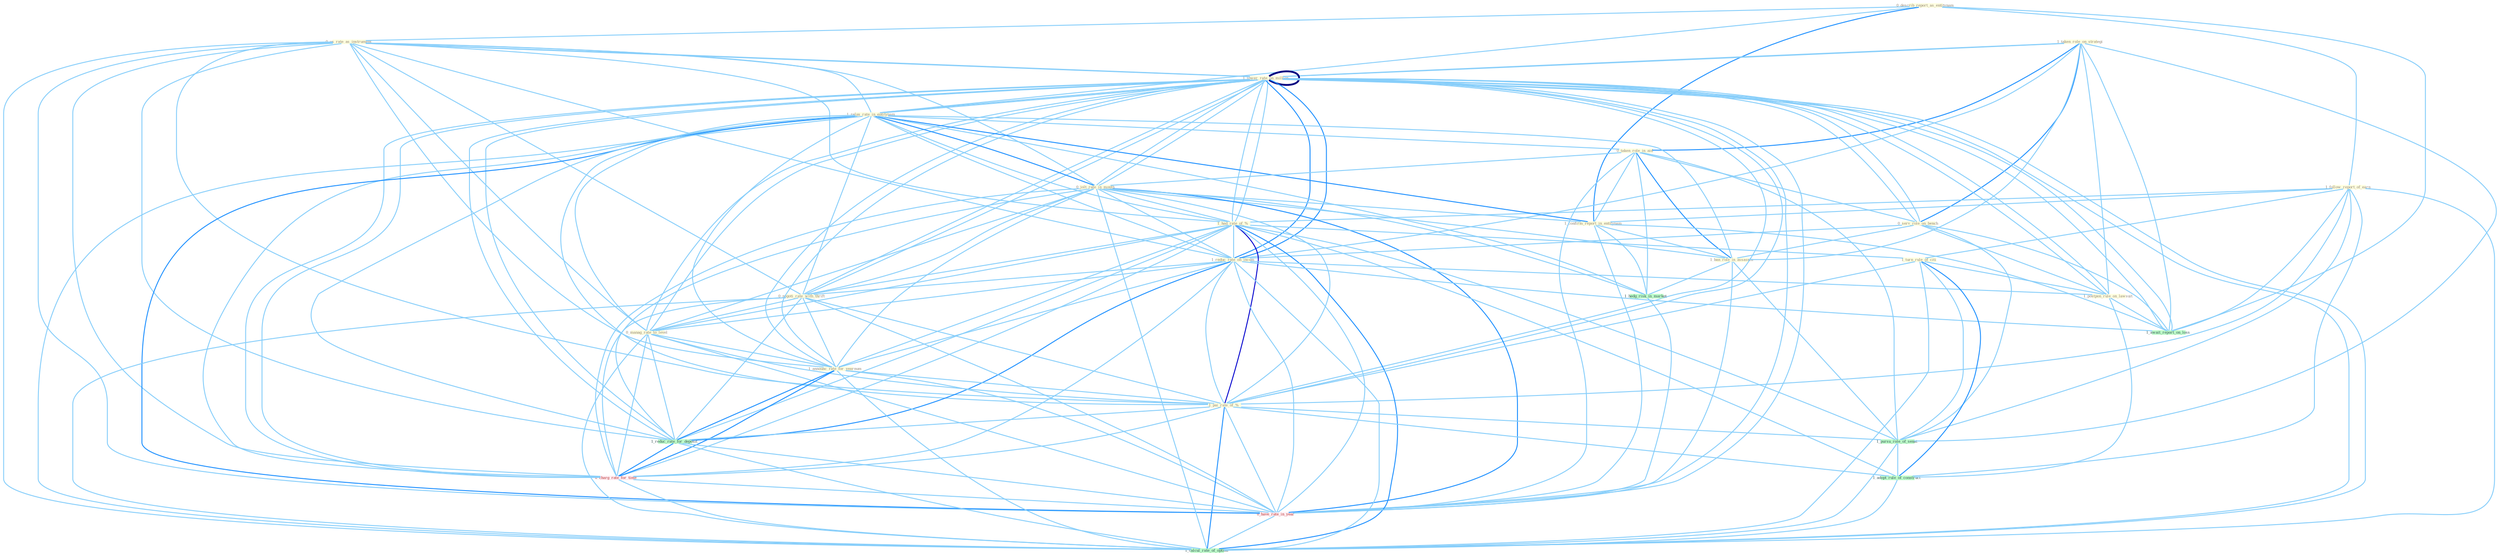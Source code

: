 Graph G{ 
    node
    [shape=polygon,style=filled,width=.5,height=.06,color="#BDFCC9",fixedsize=true,fontsize=4,
    fontcolor="#2f4f4f"];
    {node
    [color="#ffffe0", fontcolor="#8b7d6b"] "0_describ_report_as_entitynam " "0_us_rate_as_instrument " "1_taken_role_on_strategi " "1_lower_rate_on_million " "1_follow_report_of_earn " "1_relax_rate_in_entitynam " "1_lower_rate_on_million " "0_taken_role_in_aid " "0_jolt_rate_in_month " "1_confirm_report_in_entitynam " "0_serv_role_on_bench " "1_had_rate_of_% " "1_reduc_rate_on_incom " "0_negoti_rate_with_thrift " "1_turn_rule_of_citi " "0_manag_rate_to_level " "1_announc_rate_for_yearnum " "1_postpon_rule_on_lawsuit " "1_ban_role_in_assassin " "1_pai_rate_of_% "}
{node [color="#fff0f5", fontcolor="#b22222"] "0_charg_rate_for_time " "0_have_rate_in_year "}
edge [color="#B0E2FF"];

	"0_describ_report_as_entitynam " -- "0_us_rate_as_instrument " [w="1", color="#87cefa" ];
	"0_describ_report_as_entitynam " -- "1_follow_report_of_earn " [w="1", color="#87cefa" ];
	"0_describ_report_as_entitynam " -- "1_relax_rate_in_entitynam " [w="1", color="#87cefa" ];
	"0_describ_report_as_entitynam " -- "1_confirm_report_in_entitynam " [w="2", color="#1e90ff" , len=0.8];
	"0_describ_report_as_entitynam " -- "1_await_report_on_loss " [w="1", color="#87cefa" ];
	"0_us_rate_as_instrument " -- "1_lower_rate_on_million " [w="1", color="#87cefa" ];
	"0_us_rate_as_instrument " -- "1_relax_rate_in_entitynam " [w="1", color="#87cefa" ];
	"0_us_rate_as_instrument " -- "1_lower_rate_on_million " [w="1", color="#87cefa" ];
	"0_us_rate_as_instrument " -- "0_jolt_rate_in_month " [w="1", color="#87cefa" ];
	"0_us_rate_as_instrument " -- "1_had_rate_of_% " [w="1", color="#87cefa" ];
	"0_us_rate_as_instrument " -- "1_reduc_rate_on_incom " [w="1", color="#87cefa" ];
	"0_us_rate_as_instrument " -- "0_negoti_rate_with_thrift " [w="1", color="#87cefa" ];
	"0_us_rate_as_instrument " -- "0_manag_rate_to_level " [w="1", color="#87cefa" ];
	"0_us_rate_as_instrument " -- "1_announc_rate_for_yearnum " [w="1", color="#87cefa" ];
	"0_us_rate_as_instrument " -- "1_pai_rate_of_% " [w="1", color="#87cefa" ];
	"0_us_rate_as_instrument " -- "1_reduc_rate_for_deposit " [w="1", color="#87cefa" ];
	"0_us_rate_as_instrument " -- "0_charg_rate_for_time " [w="1", color="#87cefa" ];
	"0_us_rate_as_instrument " -- "0_have_rate_in_year " [w="1", color="#87cefa" ];
	"0_us_rate_as_instrument " -- "1_calcul_rate_of_option " [w="1", color="#87cefa" ];
	"1_taken_role_on_strategi " -- "1_lower_rate_on_million " [w="1", color="#87cefa" ];
	"1_taken_role_on_strategi " -- "1_lower_rate_on_million " [w="1", color="#87cefa" ];
	"1_taken_role_on_strategi " -- "0_taken_role_in_aid " [w="2", color="#1e90ff" , len=0.8];
	"1_taken_role_on_strategi " -- "0_serv_role_on_bench " [w="2", color="#1e90ff" , len=0.8];
	"1_taken_role_on_strategi " -- "1_reduc_rate_on_incom " [w="1", color="#87cefa" ];
	"1_taken_role_on_strategi " -- "1_postpon_rule_on_lawsuit " [w="1", color="#87cefa" ];
	"1_taken_role_on_strategi " -- "1_ban_role_in_assassin " [w="1", color="#87cefa" ];
	"1_taken_role_on_strategi " -- "1_pursu_role_of_senat " [w="1", color="#87cefa" ];
	"1_taken_role_on_strategi " -- "1_await_report_on_loss " [w="1", color="#87cefa" ];
	"1_lower_rate_on_million " -- "1_relax_rate_in_entitynam " [w="1", color="#87cefa" ];
	"1_lower_rate_on_million " -- "1_lower_rate_on_million " [w="4", style=bold, color="#000080", len=0.4];
	"1_lower_rate_on_million " -- "0_jolt_rate_in_month " [w="1", color="#87cefa" ];
	"1_lower_rate_on_million " -- "0_serv_role_on_bench " [w="1", color="#87cefa" ];
	"1_lower_rate_on_million " -- "1_had_rate_of_% " [w="1", color="#87cefa" ];
	"1_lower_rate_on_million " -- "1_reduc_rate_on_incom " [w="2", color="#1e90ff" , len=0.8];
	"1_lower_rate_on_million " -- "0_negoti_rate_with_thrift " [w="1", color="#87cefa" ];
	"1_lower_rate_on_million " -- "0_manag_rate_to_level " [w="1", color="#87cefa" ];
	"1_lower_rate_on_million " -- "1_announc_rate_for_yearnum " [w="1", color="#87cefa" ];
	"1_lower_rate_on_million " -- "1_postpon_rule_on_lawsuit " [w="1", color="#87cefa" ];
	"1_lower_rate_on_million " -- "1_pai_rate_of_% " [w="1", color="#87cefa" ];
	"1_lower_rate_on_million " -- "1_await_report_on_loss " [w="1", color="#87cefa" ];
	"1_lower_rate_on_million " -- "1_reduc_rate_for_deposit " [w="1", color="#87cefa" ];
	"1_lower_rate_on_million " -- "0_charg_rate_for_time " [w="1", color="#87cefa" ];
	"1_lower_rate_on_million " -- "0_have_rate_in_year " [w="1", color="#87cefa" ];
	"1_lower_rate_on_million " -- "1_calcul_rate_of_option " [w="1", color="#87cefa" ];
	"1_follow_report_of_earn " -- "1_confirm_report_in_entitynam " [w="1", color="#87cefa" ];
	"1_follow_report_of_earn " -- "1_had_rate_of_% " [w="1", color="#87cefa" ];
	"1_follow_report_of_earn " -- "1_turn_rule_of_citi " [w="1", color="#87cefa" ];
	"1_follow_report_of_earn " -- "1_pai_rate_of_% " [w="1", color="#87cefa" ];
	"1_follow_report_of_earn " -- "1_pursu_role_of_senat " [w="1", color="#87cefa" ];
	"1_follow_report_of_earn " -- "1_await_report_on_loss " [w="1", color="#87cefa" ];
	"1_follow_report_of_earn " -- "1_adopt_rule_of_construct " [w="1", color="#87cefa" ];
	"1_follow_report_of_earn " -- "1_calcul_rate_of_option " [w="1", color="#87cefa" ];
	"1_relax_rate_in_entitynam " -- "1_lower_rate_on_million " [w="1", color="#87cefa" ];
	"1_relax_rate_in_entitynam " -- "0_taken_role_in_aid " [w="1", color="#87cefa" ];
	"1_relax_rate_in_entitynam " -- "0_jolt_rate_in_month " [w="2", color="#1e90ff" , len=0.8];
	"1_relax_rate_in_entitynam " -- "1_confirm_report_in_entitynam " [w="2", color="#1e90ff" , len=0.8];
	"1_relax_rate_in_entitynam " -- "1_had_rate_of_% " [w="1", color="#87cefa" ];
	"1_relax_rate_in_entitynam " -- "1_reduc_rate_on_incom " [w="1", color="#87cefa" ];
	"1_relax_rate_in_entitynam " -- "0_negoti_rate_with_thrift " [w="1", color="#87cefa" ];
	"1_relax_rate_in_entitynam " -- "0_manag_rate_to_level " [w="1", color="#87cefa" ];
	"1_relax_rate_in_entitynam " -- "1_announc_rate_for_yearnum " [w="1", color="#87cefa" ];
	"1_relax_rate_in_entitynam " -- "1_ban_role_in_assassin " [w="1", color="#87cefa" ];
	"1_relax_rate_in_entitynam " -- "1_pai_rate_of_% " [w="1", color="#87cefa" ];
	"1_relax_rate_in_entitynam " -- "1_reduc_rate_for_deposit " [w="1", color="#87cefa" ];
	"1_relax_rate_in_entitynam " -- "0_charg_rate_for_time " [w="1", color="#87cefa" ];
	"1_relax_rate_in_entitynam " -- "1_hedg_risk_in_market " [w="1", color="#87cefa" ];
	"1_relax_rate_in_entitynam " -- "0_have_rate_in_year " [w="2", color="#1e90ff" , len=0.8];
	"1_relax_rate_in_entitynam " -- "1_calcul_rate_of_option " [w="1", color="#87cefa" ];
	"1_lower_rate_on_million " -- "0_jolt_rate_in_month " [w="1", color="#87cefa" ];
	"1_lower_rate_on_million " -- "0_serv_role_on_bench " [w="1", color="#87cefa" ];
	"1_lower_rate_on_million " -- "1_had_rate_of_% " [w="1", color="#87cefa" ];
	"1_lower_rate_on_million " -- "1_reduc_rate_on_incom " [w="2", color="#1e90ff" , len=0.8];
	"1_lower_rate_on_million " -- "0_negoti_rate_with_thrift " [w="1", color="#87cefa" ];
	"1_lower_rate_on_million " -- "0_manag_rate_to_level " [w="1", color="#87cefa" ];
	"1_lower_rate_on_million " -- "1_announc_rate_for_yearnum " [w="1", color="#87cefa" ];
	"1_lower_rate_on_million " -- "1_postpon_rule_on_lawsuit " [w="1", color="#87cefa" ];
	"1_lower_rate_on_million " -- "1_pai_rate_of_% " [w="1", color="#87cefa" ];
	"1_lower_rate_on_million " -- "1_await_report_on_loss " [w="1", color="#87cefa" ];
	"1_lower_rate_on_million " -- "1_reduc_rate_for_deposit " [w="1", color="#87cefa" ];
	"1_lower_rate_on_million " -- "0_charg_rate_for_time " [w="1", color="#87cefa" ];
	"1_lower_rate_on_million " -- "0_have_rate_in_year " [w="1", color="#87cefa" ];
	"1_lower_rate_on_million " -- "1_calcul_rate_of_option " [w="1", color="#87cefa" ];
	"0_taken_role_in_aid " -- "0_jolt_rate_in_month " [w="1", color="#87cefa" ];
	"0_taken_role_in_aid " -- "1_confirm_report_in_entitynam " [w="1", color="#87cefa" ];
	"0_taken_role_in_aid " -- "0_serv_role_on_bench " [w="1", color="#87cefa" ];
	"0_taken_role_in_aid " -- "1_ban_role_in_assassin " [w="2", color="#1e90ff" , len=0.8];
	"0_taken_role_in_aid " -- "1_pursu_role_of_senat " [w="1", color="#87cefa" ];
	"0_taken_role_in_aid " -- "1_hedg_risk_in_market " [w="1", color="#87cefa" ];
	"0_taken_role_in_aid " -- "0_have_rate_in_year " [w="1", color="#87cefa" ];
	"0_jolt_rate_in_month " -- "1_confirm_report_in_entitynam " [w="1", color="#87cefa" ];
	"0_jolt_rate_in_month " -- "1_had_rate_of_% " [w="1", color="#87cefa" ];
	"0_jolt_rate_in_month " -- "1_reduc_rate_on_incom " [w="1", color="#87cefa" ];
	"0_jolt_rate_in_month " -- "0_negoti_rate_with_thrift " [w="1", color="#87cefa" ];
	"0_jolt_rate_in_month " -- "0_manag_rate_to_level " [w="1", color="#87cefa" ];
	"0_jolt_rate_in_month " -- "1_announc_rate_for_yearnum " [w="1", color="#87cefa" ];
	"0_jolt_rate_in_month " -- "1_ban_role_in_assassin " [w="1", color="#87cefa" ];
	"0_jolt_rate_in_month " -- "1_pai_rate_of_% " [w="1", color="#87cefa" ];
	"0_jolt_rate_in_month " -- "1_reduc_rate_for_deposit " [w="1", color="#87cefa" ];
	"0_jolt_rate_in_month " -- "0_charg_rate_for_time " [w="1", color="#87cefa" ];
	"0_jolt_rate_in_month " -- "1_hedg_risk_in_market " [w="1", color="#87cefa" ];
	"0_jolt_rate_in_month " -- "0_have_rate_in_year " [w="2", color="#1e90ff" , len=0.8];
	"0_jolt_rate_in_month " -- "1_calcul_rate_of_option " [w="1", color="#87cefa" ];
	"1_confirm_report_in_entitynam " -- "1_ban_role_in_assassin " [w="1", color="#87cefa" ];
	"1_confirm_report_in_entitynam " -- "1_await_report_on_loss " [w="1", color="#87cefa" ];
	"1_confirm_report_in_entitynam " -- "1_hedg_risk_in_market " [w="1", color="#87cefa" ];
	"1_confirm_report_in_entitynam " -- "0_have_rate_in_year " [w="1", color="#87cefa" ];
	"0_serv_role_on_bench " -- "1_reduc_rate_on_incom " [w="1", color="#87cefa" ];
	"0_serv_role_on_bench " -- "1_postpon_rule_on_lawsuit " [w="1", color="#87cefa" ];
	"0_serv_role_on_bench " -- "1_ban_role_in_assassin " [w="1", color="#87cefa" ];
	"0_serv_role_on_bench " -- "1_pursu_role_of_senat " [w="1", color="#87cefa" ];
	"0_serv_role_on_bench " -- "1_await_report_on_loss " [w="1", color="#87cefa" ];
	"1_had_rate_of_% " -- "1_reduc_rate_on_incom " [w="1", color="#87cefa" ];
	"1_had_rate_of_% " -- "0_negoti_rate_with_thrift " [w="1", color="#87cefa" ];
	"1_had_rate_of_% " -- "1_turn_rule_of_citi " [w="1", color="#87cefa" ];
	"1_had_rate_of_% " -- "0_manag_rate_to_level " [w="1", color="#87cefa" ];
	"1_had_rate_of_% " -- "1_announc_rate_for_yearnum " [w="1", color="#87cefa" ];
	"1_had_rate_of_% " -- "1_pai_rate_of_% " [w="3", color="#0000cd" , len=0.6];
	"1_had_rate_of_% " -- "1_pursu_role_of_senat " [w="1", color="#87cefa" ];
	"1_had_rate_of_% " -- "1_reduc_rate_for_deposit " [w="1", color="#87cefa" ];
	"1_had_rate_of_% " -- "0_charg_rate_for_time " [w="1", color="#87cefa" ];
	"1_had_rate_of_% " -- "1_adopt_rule_of_construct " [w="1", color="#87cefa" ];
	"1_had_rate_of_% " -- "0_have_rate_in_year " [w="1", color="#87cefa" ];
	"1_had_rate_of_% " -- "1_calcul_rate_of_option " [w="2", color="#1e90ff" , len=0.8];
	"1_reduc_rate_on_incom " -- "0_negoti_rate_with_thrift " [w="1", color="#87cefa" ];
	"1_reduc_rate_on_incom " -- "0_manag_rate_to_level " [w="1", color="#87cefa" ];
	"1_reduc_rate_on_incom " -- "1_announc_rate_for_yearnum " [w="1", color="#87cefa" ];
	"1_reduc_rate_on_incom " -- "1_postpon_rule_on_lawsuit " [w="1", color="#87cefa" ];
	"1_reduc_rate_on_incom " -- "1_pai_rate_of_% " [w="1", color="#87cefa" ];
	"1_reduc_rate_on_incom " -- "1_await_report_on_loss " [w="1", color="#87cefa" ];
	"1_reduc_rate_on_incom " -- "1_reduc_rate_for_deposit " [w="2", color="#1e90ff" , len=0.8];
	"1_reduc_rate_on_incom " -- "0_charg_rate_for_time " [w="1", color="#87cefa" ];
	"1_reduc_rate_on_incom " -- "0_have_rate_in_year " [w="1", color="#87cefa" ];
	"1_reduc_rate_on_incom " -- "1_calcul_rate_of_option " [w="1", color="#87cefa" ];
	"0_negoti_rate_with_thrift " -- "0_manag_rate_to_level " [w="1", color="#87cefa" ];
	"0_negoti_rate_with_thrift " -- "1_announc_rate_for_yearnum " [w="1", color="#87cefa" ];
	"0_negoti_rate_with_thrift " -- "1_pai_rate_of_% " [w="1", color="#87cefa" ];
	"0_negoti_rate_with_thrift " -- "1_reduc_rate_for_deposit " [w="1", color="#87cefa" ];
	"0_negoti_rate_with_thrift " -- "0_charg_rate_for_time " [w="1", color="#87cefa" ];
	"0_negoti_rate_with_thrift " -- "0_have_rate_in_year " [w="1", color="#87cefa" ];
	"0_negoti_rate_with_thrift " -- "1_calcul_rate_of_option " [w="1", color="#87cefa" ];
	"1_turn_rule_of_citi " -- "1_postpon_rule_on_lawsuit " [w="1", color="#87cefa" ];
	"1_turn_rule_of_citi " -- "1_pai_rate_of_% " [w="1", color="#87cefa" ];
	"1_turn_rule_of_citi " -- "1_pursu_role_of_senat " [w="1", color="#87cefa" ];
	"1_turn_rule_of_citi " -- "1_adopt_rule_of_construct " [w="2", color="#1e90ff" , len=0.8];
	"1_turn_rule_of_citi " -- "1_calcul_rate_of_option " [w="1", color="#87cefa" ];
	"0_manag_rate_to_level " -- "1_announc_rate_for_yearnum " [w="1", color="#87cefa" ];
	"0_manag_rate_to_level " -- "1_pai_rate_of_% " [w="1", color="#87cefa" ];
	"0_manag_rate_to_level " -- "1_reduc_rate_for_deposit " [w="1", color="#87cefa" ];
	"0_manag_rate_to_level " -- "0_charg_rate_for_time " [w="1", color="#87cefa" ];
	"0_manag_rate_to_level " -- "0_have_rate_in_year " [w="1", color="#87cefa" ];
	"0_manag_rate_to_level " -- "1_calcul_rate_of_option " [w="1", color="#87cefa" ];
	"1_announc_rate_for_yearnum " -- "1_pai_rate_of_% " [w="1", color="#87cefa" ];
	"1_announc_rate_for_yearnum " -- "1_reduc_rate_for_deposit " [w="2", color="#1e90ff" , len=0.8];
	"1_announc_rate_for_yearnum " -- "0_charg_rate_for_time " [w="2", color="#1e90ff" , len=0.8];
	"1_announc_rate_for_yearnum " -- "0_have_rate_in_year " [w="1", color="#87cefa" ];
	"1_announc_rate_for_yearnum " -- "1_calcul_rate_of_option " [w="1", color="#87cefa" ];
	"1_postpon_rule_on_lawsuit " -- "1_await_report_on_loss " [w="1", color="#87cefa" ];
	"1_postpon_rule_on_lawsuit " -- "1_adopt_rule_of_construct " [w="1", color="#87cefa" ];
	"1_ban_role_in_assassin " -- "1_pursu_role_of_senat " [w="1", color="#87cefa" ];
	"1_ban_role_in_assassin " -- "1_hedg_risk_in_market " [w="1", color="#87cefa" ];
	"1_ban_role_in_assassin " -- "0_have_rate_in_year " [w="1", color="#87cefa" ];
	"1_pai_rate_of_% " -- "1_pursu_role_of_senat " [w="1", color="#87cefa" ];
	"1_pai_rate_of_% " -- "1_reduc_rate_for_deposit " [w="1", color="#87cefa" ];
	"1_pai_rate_of_% " -- "0_charg_rate_for_time " [w="1", color="#87cefa" ];
	"1_pai_rate_of_% " -- "1_adopt_rule_of_construct " [w="1", color="#87cefa" ];
	"1_pai_rate_of_% " -- "0_have_rate_in_year " [w="1", color="#87cefa" ];
	"1_pai_rate_of_% " -- "1_calcul_rate_of_option " [w="2", color="#1e90ff" , len=0.8];
	"1_pursu_role_of_senat " -- "1_adopt_rule_of_construct " [w="1", color="#87cefa" ];
	"1_pursu_role_of_senat " -- "1_calcul_rate_of_option " [w="1", color="#87cefa" ];
	"1_reduc_rate_for_deposit " -- "0_charg_rate_for_time " [w="2", color="#1e90ff" , len=0.8];
	"1_reduc_rate_for_deposit " -- "0_have_rate_in_year " [w="1", color="#87cefa" ];
	"1_reduc_rate_for_deposit " -- "1_calcul_rate_of_option " [w="1", color="#87cefa" ];
	"0_charg_rate_for_time " -- "0_have_rate_in_year " [w="1", color="#87cefa" ];
	"0_charg_rate_for_time " -- "1_calcul_rate_of_option " [w="1", color="#87cefa" ];
	"1_adopt_rule_of_construct " -- "1_calcul_rate_of_option " [w="1", color="#87cefa" ];
	"1_hedg_risk_in_market " -- "0_have_rate_in_year " [w="1", color="#87cefa" ];
	"0_have_rate_in_year " -- "1_calcul_rate_of_option " [w="1", color="#87cefa" ];
}